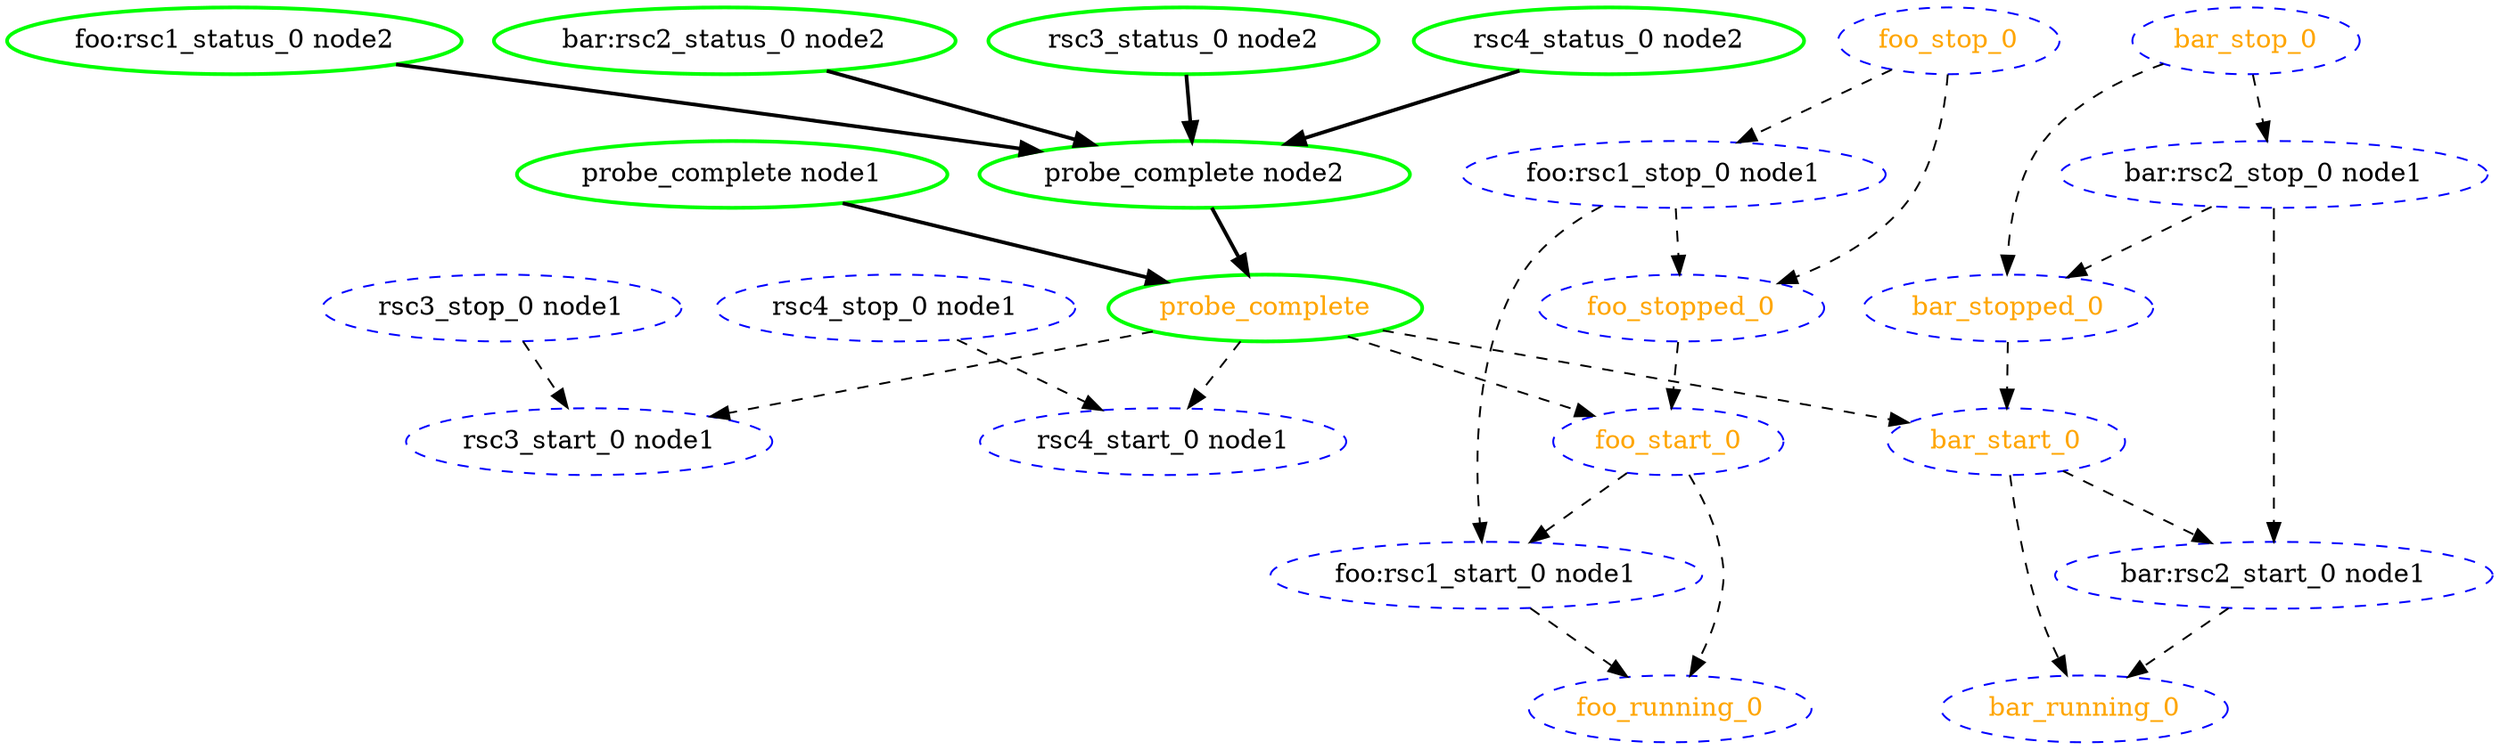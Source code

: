 digraph "g" {
	size = "30,30"
"probe_complete" [ style=bold color="green" fontcolor="orange" ]
"probe_complete node1" [ style=bold color="green" fontcolor="black" ]
"probe_complete node2" [ style=bold color="green" fontcolor="black" ]
"rsc3_status_0 node2" [ style=bold color="green" fontcolor="black" ]
"rsc4_status_0 node2" [ style=bold color="green" fontcolor="black" ]
"foo:rsc1_status_0 node2" [ style=bold color="green" fontcolor="black" ]
"bar:rsc2_status_0 node2" [ style=bold color="green" fontcolor="black" ]
"rsc3_stop_0 node1" [ style="dashed" color="blue" fontcolor="black" ]
"rsc3_start_0 node1" [ style="dashed" color="blue" fontcolor="black" ]
"rsc4_stop_0 node1" [ style="dashed" color="blue" fontcolor="black" ]
"rsc4_start_0 node1" [ style="dashed" color="blue" fontcolor="black" ]
"foo:rsc1_stop_0 node1" [ style="dashed" color="blue" fontcolor="black" ]
"foo:rsc1_start_0 node1" [ style="dashed" color="blue" fontcolor="black" ]
"foo_start_0" [ style="dashed" color="blue" fontcolor="orange" ]
"foo_running_0" [ style="dashed" color="blue" fontcolor="orange" ]
"foo_stop_0" [ style="dashed" color="blue" fontcolor="orange" ]
"foo_stopped_0" [ style="dashed" color="blue" fontcolor="orange" ]
"bar:rsc2_stop_0 node1" [ style="dashed" color="blue" fontcolor="black" ]
"bar:rsc2_start_0 node1" [ style="dashed" color="blue" fontcolor="black" ]
"bar_start_0" [ style="dashed" color="blue" fontcolor="orange" ]
"bar_running_0" [ style="dashed" color="blue" fontcolor="orange" ]
"bar_stop_0" [ style="dashed" color="blue" fontcolor="orange" ]
"bar_stopped_0" [ style="dashed" color="blue" fontcolor="orange" ]
"probe_complete node1" -> "probe_complete" [ style = bold]
"probe_complete node2" -> "probe_complete" [ style = bold]
"rsc3_status_0 node2" -> "probe_complete node2" [ style = bold]
"rsc4_status_0 node2" -> "probe_complete node2" [ style = bold]
"foo:rsc1_status_0 node2" -> "probe_complete node2" [ style = bold]
"bar:rsc2_status_0 node2" -> "probe_complete node2" [ style = bold]
"probe_complete" -> "rsc3_start_0 node1" [ style = dashed]
"rsc3_stop_0 node1" -> "rsc3_start_0 node1" [ style = dashed]
"probe_complete" -> "rsc4_start_0 node1" [ style = dashed]
"rsc4_stop_0 node1" -> "rsc4_start_0 node1" [ style = dashed]
"foo_stop_0" -> "foo:rsc1_stop_0 node1" [ style = dashed]
"foo:rsc1_stop_0 node1" -> "foo:rsc1_start_0 node1" [ style = dashed]
"foo_start_0" -> "foo:rsc1_start_0 node1" [ style = dashed]
"probe_complete" -> "foo_start_0" [ style = dashed]
"foo_stopped_0" -> "foo_start_0" [ style = dashed]
"foo_start_0" -> "foo_running_0" [ style = dashed]
"foo:rsc1_start_0 node1" -> "foo_running_0" [ style = dashed]
"foo_stop_0" -> "foo_stopped_0" [ style = dashed]
"foo:rsc1_stop_0 node1" -> "foo_stopped_0" [ style = dashed]
"bar_stop_0" -> "bar:rsc2_stop_0 node1" [ style = dashed]
"bar:rsc2_stop_0 node1" -> "bar:rsc2_start_0 node1" [ style = dashed]
"bar_start_0" -> "bar:rsc2_start_0 node1" [ style = dashed]
"probe_complete" -> "bar_start_0" [ style = dashed]
"bar_stopped_0" -> "bar_start_0" [ style = dashed]
"bar_start_0" -> "bar_running_0" [ style = dashed]
"bar:rsc2_start_0 node1" -> "bar_running_0" [ style = dashed]
"bar_stop_0" -> "bar_stopped_0" [ style = dashed]
"bar:rsc2_stop_0 node1" -> "bar_stopped_0" [ style = dashed]
}
